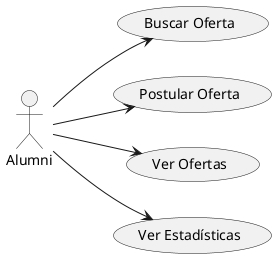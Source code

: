 @startuml
left to right direction

usecase "Buscar Oferta" as BuscarOferta
usecase "Postular Oferta" as PostularOferta
usecase "Ver Ofertas" as VerOfertas
usecase "Ver Estadísticas" as VerEstadisticas



Alumni --> BuscarOferta
Alumni --> PostularOferta
Alumni --> VerOfertas
Alumni --> VerEstadisticas
@enduml
